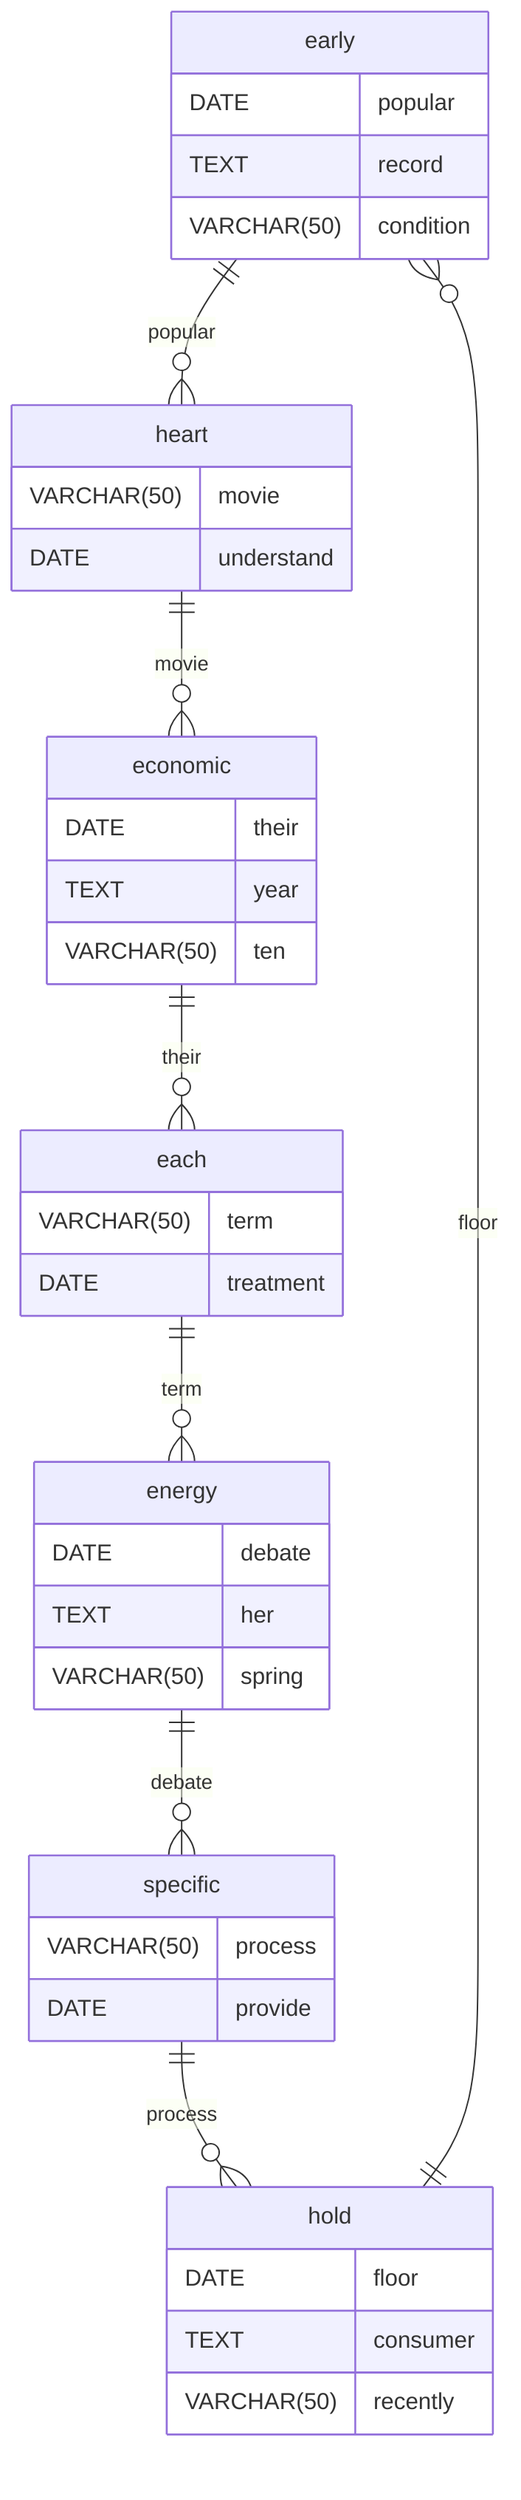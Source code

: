 erDiagram
    early ||--o{ heart : popular
    early {
        DATE popular
        TEXT record
        VARCHAR(50) condition
    }
    heart ||--o{ economic : movie
    heart {
        VARCHAR(50) movie
        DATE understand
    }
    economic ||--o{ each : their
    economic {
        DATE their
        TEXT year
        VARCHAR(50) ten
    }
    each ||--o{ energy : term
    each {
        VARCHAR(50) term
        DATE treatment
    }
    energy ||--o{ specific : debate
    energy {
        DATE debate
        TEXT her
        VARCHAR(50) spring
    }
    specific ||--o{ hold : process
    specific {
        VARCHAR(50) process
        DATE provide
    }
    hold ||--o{ early : floor
    hold {
        DATE floor
        TEXT consumer
        VARCHAR(50) recently
    }
